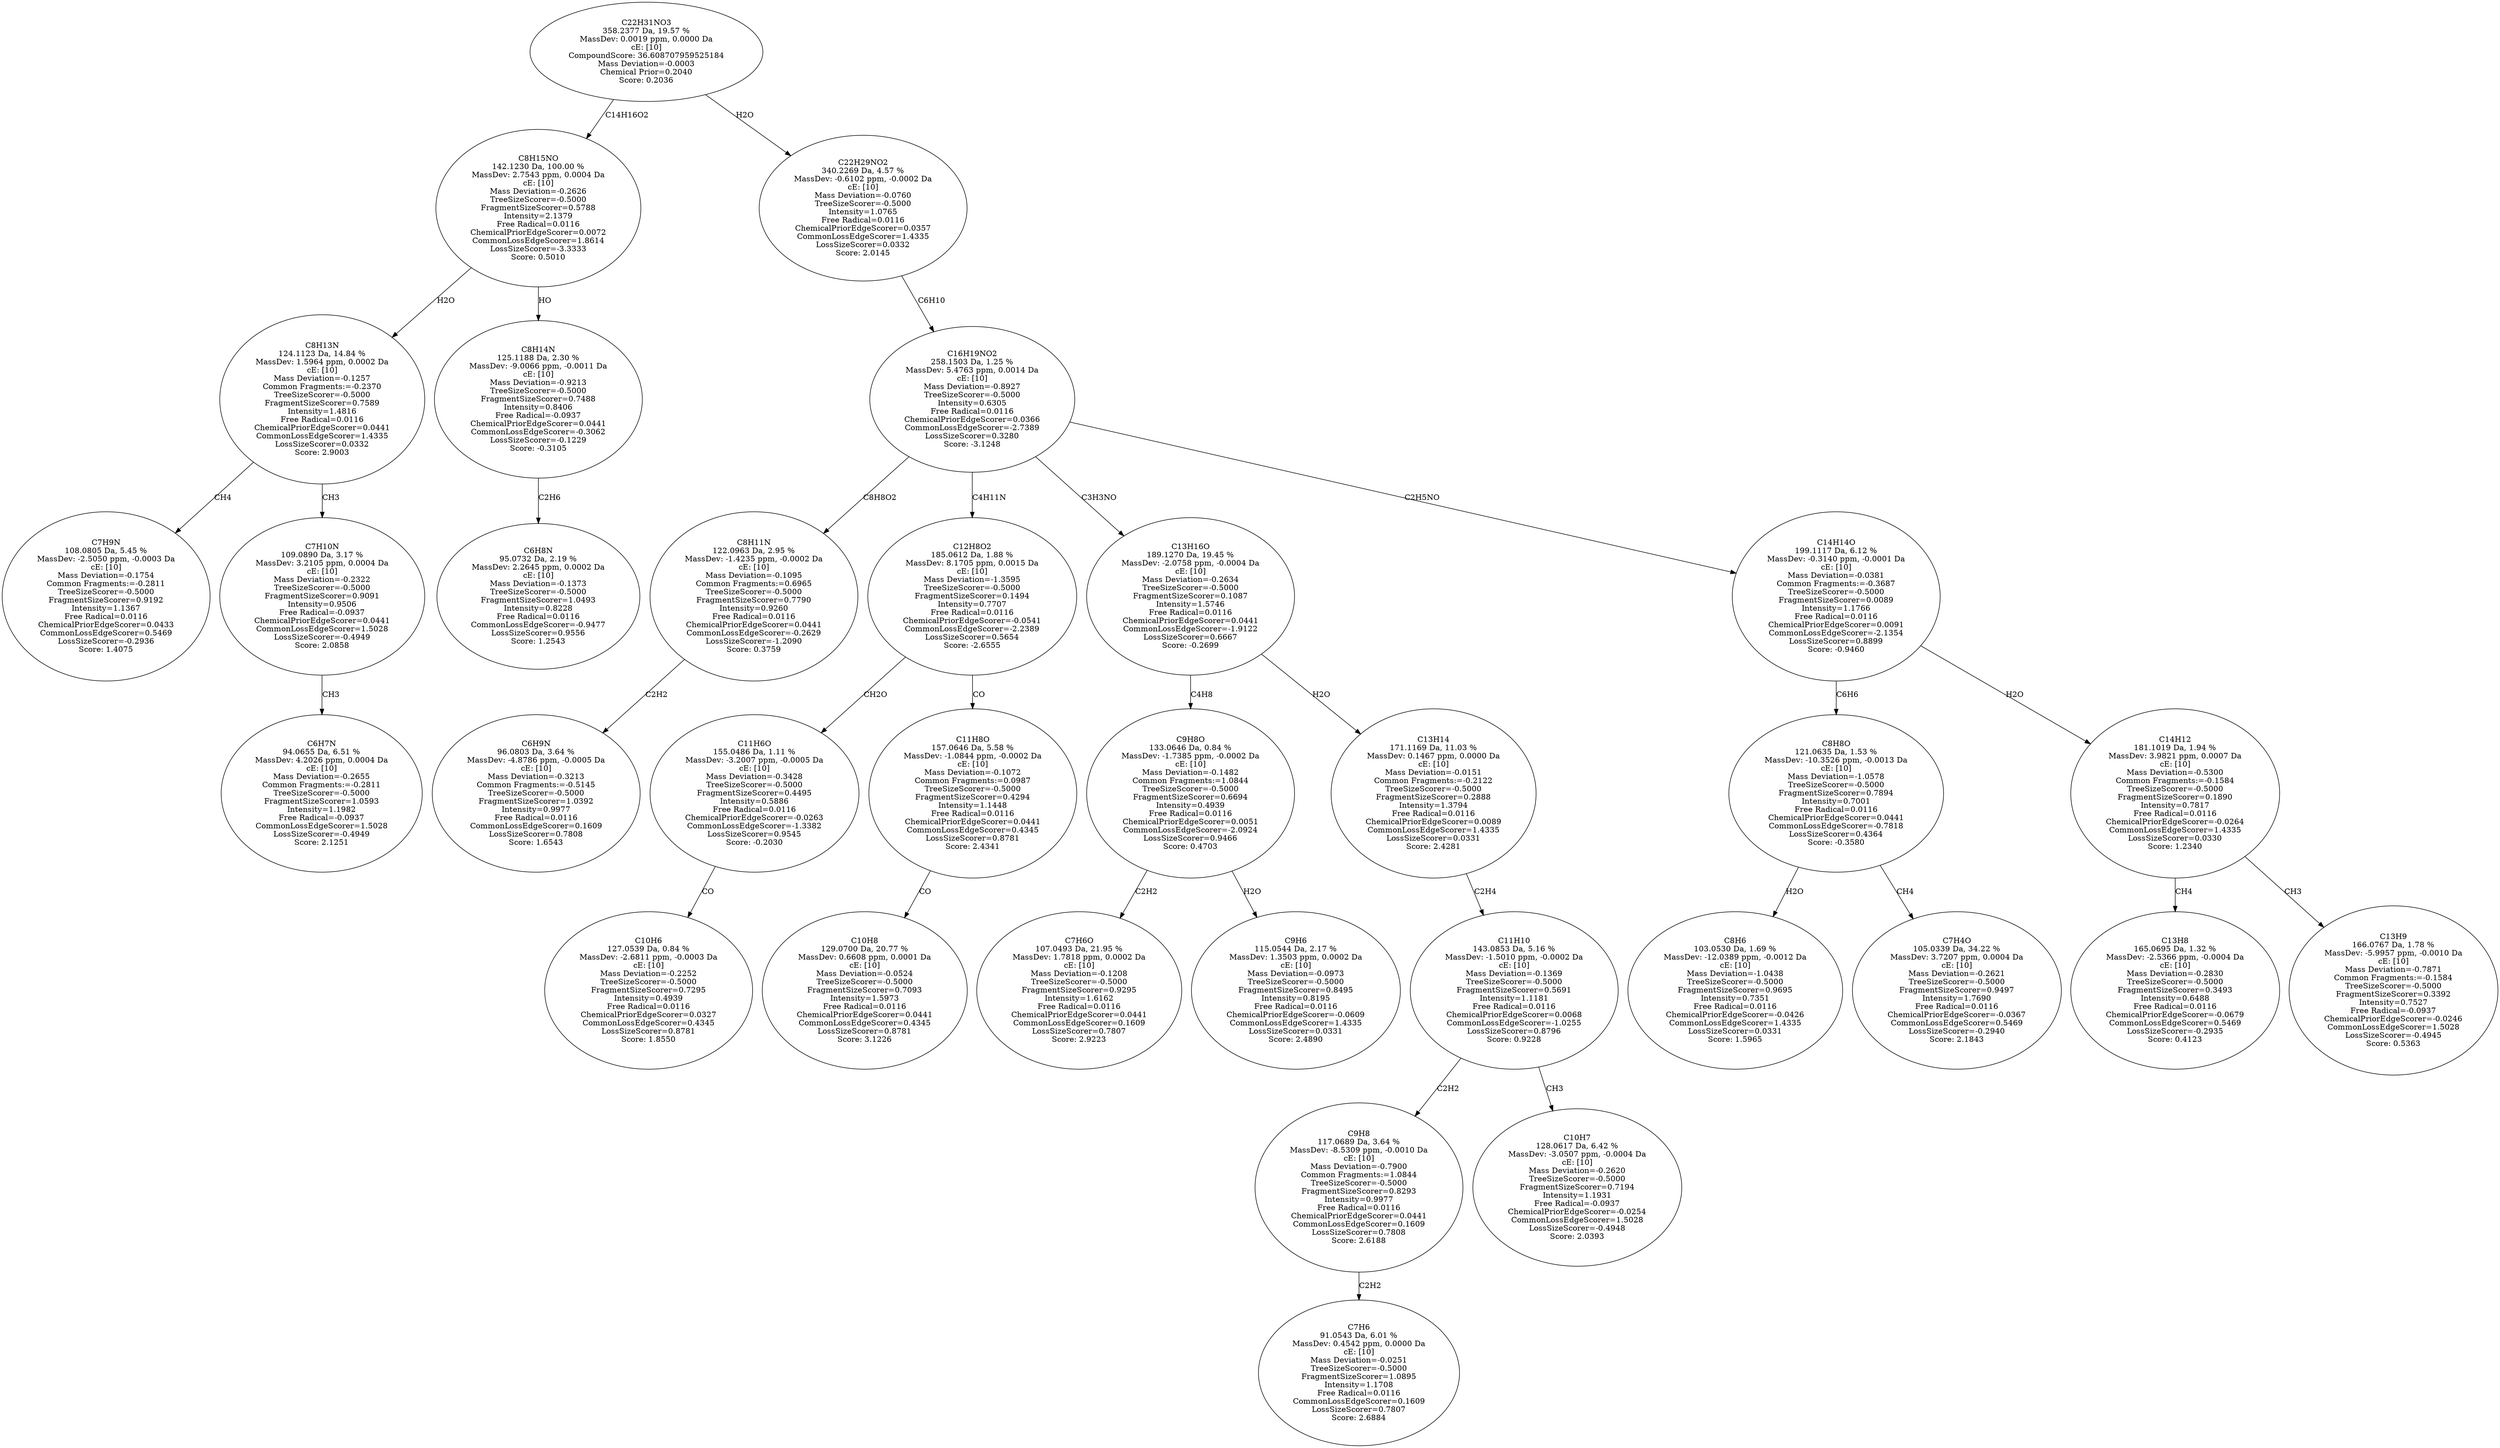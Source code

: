 strict digraph {
v1 [label="C7H9N\n108.0805 Da, 5.45 %\nMassDev: -2.5050 ppm, -0.0003 Da\ncE: [10]\nMass Deviation=-0.1754\nCommon Fragments:=-0.2811\nTreeSizeScorer=-0.5000\nFragmentSizeScorer=0.9192\nIntensity=1.1367\nFree Radical=0.0116\nChemicalPriorEdgeScorer=0.0433\nCommonLossEdgeScorer=0.5469\nLossSizeScorer=-0.2936\nScore: 1.4075"];
v2 [label="C6H7N\n94.0655 Da, 6.51 %\nMassDev: 4.2026 ppm, 0.0004 Da\ncE: [10]\nMass Deviation=-0.2655\nCommon Fragments:=-0.2811\nTreeSizeScorer=-0.5000\nFragmentSizeScorer=1.0593\nIntensity=1.1982\nFree Radical=-0.0937\nCommonLossEdgeScorer=1.5028\nLossSizeScorer=-0.4949\nScore: 2.1251"];
v3 [label="C7H10N\n109.0890 Da, 3.17 %\nMassDev: 3.2105 ppm, 0.0004 Da\ncE: [10]\nMass Deviation=-0.2322\nTreeSizeScorer=-0.5000\nFragmentSizeScorer=0.9091\nIntensity=0.9506\nFree Radical=-0.0937\nChemicalPriorEdgeScorer=0.0441\nCommonLossEdgeScorer=1.5028\nLossSizeScorer=-0.4949\nScore: 2.0858"];
v4 [label="C8H13N\n124.1123 Da, 14.84 %\nMassDev: 1.5964 ppm, 0.0002 Da\ncE: [10]\nMass Deviation=-0.1257\nCommon Fragments:=-0.2370\nTreeSizeScorer=-0.5000\nFragmentSizeScorer=0.7589\nIntensity=1.4816\nFree Radical=0.0116\nChemicalPriorEdgeScorer=0.0441\nCommonLossEdgeScorer=1.4335\nLossSizeScorer=0.0332\nScore: 2.9003"];
v5 [label="C6H8N\n95.0732 Da, 2.19 %\nMassDev: 2.2645 ppm, 0.0002 Da\ncE: [10]\nMass Deviation=-0.1373\nTreeSizeScorer=-0.5000\nFragmentSizeScorer=1.0493\nIntensity=0.8228\nFree Radical=0.0116\nCommonLossEdgeScorer=-0.9477\nLossSizeScorer=0.9556\nScore: 1.2543"];
v6 [label="C8H14N\n125.1188 Da, 2.30 %\nMassDev: -9.0066 ppm, -0.0011 Da\ncE: [10]\nMass Deviation=-0.9213\nTreeSizeScorer=-0.5000\nFragmentSizeScorer=0.7488\nIntensity=0.8406\nFree Radical=-0.0937\nChemicalPriorEdgeScorer=0.0441\nCommonLossEdgeScorer=-0.3062\nLossSizeScorer=-0.1229\nScore: -0.3105"];
v7 [label="C8H15NO\n142.1230 Da, 100.00 %\nMassDev: 2.7543 ppm, 0.0004 Da\ncE: [10]\nMass Deviation=-0.2626\nTreeSizeScorer=-0.5000\nFragmentSizeScorer=0.5788\nIntensity=2.1379\nFree Radical=0.0116\nChemicalPriorEdgeScorer=0.0072\nCommonLossEdgeScorer=1.8614\nLossSizeScorer=-3.3333\nScore: 0.5010"];
v8 [label="C6H9N\n96.0803 Da, 3.64 %\nMassDev: -4.8786 ppm, -0.0005 Da\ncE: [10]\nMass Deviation=-0.3213\nCommon Fragments:=-0.5145\nTreeSizeScorer=-0.5000\nFragmentSizeScorer=1.0392\nIntensity=0.9977\nFree Radical=0.0116\nCommonLossEdgeScorer=0.1609\nLossSizeScorer=0.7808\nScore: 1.6543"];
v9 [label="C8H11N\n122.0963 Da, 2.95 %\nMassDev: -1.4235 ppm, -0.0002 Da\ncE: [10]\nMass Deviation=-0.1095\nCommon Fragments:=0.6965\nTreeSizeScorer=-0.5000\nFragmentSizeScorer=0.7790\nIntensity=0.9260\nFree Radical=0.0116\nChemicalPriorEdgeScorer=0.0441\nCommonLossEdgeScorer=-0.2629\nLossSizeScorer=-1.2090\nScore: 0.3759"];
v10 [label="C10H6\n127.0539 Da, 0.84 %\nMassDev: -2.6811 ppm, -0.0003 Da\ncE: [10]\nMass Deviation=-0.2252\nTreeSizeScorer=-0.5000\nFragmentSizeScorer=0.7295\nIntensity=0.4939\nFree Radical=0.0116\nChemicalPriorEdgeScorer=0.0327\nCommonLossEdgeScorer=0.4345\nLossSizeScorer=0.8781\nScore: 1.8550"];
v11 [label="C11H6O\n155.0486 Da, 1.11 %\nMassDev: -3.2007 ppm, -0.0005 Da\ncE: [10]\nMass Deviation=-0.3428\nTreeSizeScorer=-0.5000\nFragmentSizeScorer=0.4495\nIntensity=0.5886\nFree Radical=0.0116\nChemicalPriorEdgeScorer=-0.0263\nCommonLossEdgeScorer=-1.3382\nLossSizeScorer=0.9545\nScore: -0.2030"];
v12 [label="C10H8\n129.0700 Da, 20.77 %\nMassDev: 0.6608 ppm, 0.0001 Da\ncE: [10]\nMass Deviation=-0.0524\nTreeSizeScorer=-0.5000\nFragmentSizeScorer=0.7093\nIntensity=1.5973\nFree Radical=0.0116\nChemicalPriorEdgeScorer=0.0441\nCommonLossEdgeScorer=0.4345\nLossSizeScorer=0.8781\nScore: 3.1226"];
v13 [label="C11H8O\n157.0646 Da, 5.58 %\nMassDev: -1.0844 ppm, -0.0002 Da\ncE: [10]\nMass Deviation=-0.1072\nCommon Fragments:=0.0987\nTreeSizeScorer=-0.5000\nFragmentSizeScorer=0.4294\nIntensity=1.1448\nFree Radical=0.0116\nChemicalPriorEdgeScorer=0.0441\nCommonLossEdgeScorer=0.4345\nLossSizeScorer=0.8781\nScore: 2.4341"];
v14 [label="C12H8O2\n185.0612 Da, 1.88 %\nMassDev: 8.1705 ppm, 0.0015 Da\ncE: [10]\nMass Deviation=-1.3595\nTreeSizeScorer=-0.5000\nFragmentSizeScorer=0.1494\nIntensity=0.7707\nFree Radical=0.0116\nChemicalPriorEdgeScorer=-0.0541\nCommonLossEdgeScorer=-2.2389\nLossSizeScorer=0.5654\nScore: -2.6555"];
v15 [label="C7H6O\n107.0493 Da, 21.95 %\nMassDev: 1.7818 ppm, 0.0002 Da\ncE: [10]\nMass Deviation=-0.1208\nTreeSizeScorer=-0.5000\nFragmentSizeScorer=0.9295\nIntensity=1.6162\nFree Radical=0.0116\nChemicalPriorEdgeScorer=0.0441\nCommonLossEdgeScorer=0.1609\nLossSizeScorer=0.7807\nScore: 2.9223"];
v16 [label="C9H6\n115.0544 Da, 2.17 %\nMassDev: 1.3503 ppm, 0.0002 Da\ncE: [10]\nMass Deviation=-0.0973\nTreeSizeScorer=-0.5000\nFragmentSizeScorer=0.8495\nIntensity=0.8195\nFree Radical=0.0116\nChemicalPriorEdgeScorer=-0.0609\nCommonLossEdgeScorer=1.4335\nLossSizeScorer=0.0331\nScore: 2.4890"];
v17 [label="C9H8O\n133.0646 Da, 0.84 %\nMassDev: -1.7385 ppm, -0.0002 Da\ncE: [10]\nMass Deviation=-0.1482\nCommon Fragments:=1.0844\nTreeSizeScorer=-0.5000\nFragmentSizeScorer=0.6694\nIntensity=0.4939\nFree Radical=0.0116\nChemicalPriorEdgeScorer=0.0051\nCommonLossEdgeScorer=-2.0924\nLossSizeScorer=0.9466\nScore: 0.4703"];
v18 [label="C7H6\n91.0543 Da, 6.01 %\nMassDev: 0.4542 ppm, 0.0000 Da\ncE: [10]\nMass Deviation=-0.0251\nTreeSizeScorer=-0.5000\nFragmentSizeScorer=1.0895\nIntensity=1.1708\nFree Radical=0.0116\nCommonLossEdgeScorer=0.1609\nLossSizeScorer=0.7807\nScore: 2.6884"];
v19 [label="C9H8\n117.0689 Da, 3.64 %\nMassDev: -8.5309 ppm, -0.0010 Da\ncE: [10]\nMass Deviation=-0.7900\nCommon Fragments:=1.0844\nTreeSizeScorer=-0.5000\nFragmentSizeScorer=0.8293\nIntensity=0.9977\nFree Radical=0.0116\nChemicalPriorEdgeScorer=0.0441\nCommonLossEdgeScorer=0.1609\nLossSizeScorer=0.7808\nScore: 2.6188"];
v20 [label="C10H7\n128.0617 Da, 6.42 %\nMassDev: -3.0507 ppm, -0.0004 Da\ncE: [10]\nMass Deviation=-0.2620\nTreeSizeScorer=-0.5000\nFragmentSizeScorer=0.7194\nIntensity=1.1931\nFree Radical=-0.0937\nChemicalPriorEdgeScorer=-0.0254\nCommonLossEdgeScorer=1.5028\nLossSizeScorer=-0.4948\nScore: 2.0393"];
v21 [label="C11H10\n143.0853 Da, 5.16 %\nMassDev: -1.5010 ppm, -0.0002 Da\ncE: [10]\nMass Deviation=-0.1369\nTreeSizeScorer=-0.5000\nFragmentSizeScorer=0.5691\nIntensity=1.1181\nFree Radical=0.0116\nChemicalPriorEdgeScorer=0.0068\nCommonLossEdgeScorer=-1.0255\nLossSizeScorer=0.8796\nScore: 0.9228"];
v22 [label="C13H14\n171.1169 Da, 11.03 %\nMassDev: 0.1467 ppm, 0.0000 Da\ncE: [10]\nMass Deviation=-0.0151\nCommon Fragments:=-0.2122\nTreeSizeScorer=-0.5000\nFragmentSizeScorer=0.2888\nIntensity=1.3794\nFree Radical=0.0116\nChemicalPriorEdgeScorer=0.0089\nCommonLossEdgeScorer=1.4335\nLossSizeScorer=0.0331\nScore: 2.4281"];
v23 [label="C13H16O\n189.1270 Da, 19.45 %\nMassDev: -2.0758 ppm, -0.0004 Da\ncE: [10]\nMass Deviation=-0.2634\nTreeSizeScorer=-0.5000\nFragmentSizeScorer=0.1087\nIntensity=1.5746\nFree Radical=0.0116\nChemicalPriorEdgeScorer=0.0441\nCommonLossEdgeScorer=-1.9122\nLossSizeScorer=0.6667\nScore: -0.2699"];
v24 [label="C8H6\n103.0530 Da, 1.69 %\nMassDev: -12.0389 ppm, -0.0012 Da\ncE: [10]\nMass Deviation=-1.0438\nTreeSizeScorer=-0.5000\nFragmentSizeScorer=0.9695\nIntensity=0.7351\nFree Radical=0.0116\nChemicalPriorEdgeScorer=-0.0426\nCommonLossEdgeScorer=1.4335\nLossSizeScorer=0.0331\nScore: 1.5965"];
v25 [label="C7H4O\n105.0339 Da, 34.22 %\nMassDev: 3.7207 ppm, 0.0004 Da\ncE: [10]\nMass Deviation=-0.2621\nTreeSizeScorer=-0.5000\nFragmentSizeScorer=0.9497\nIntensity=1.7690\nFree Radical=0.0116\nChemicalPriorEdgeScorer=-0.0367\nCommonLossEdgeScorer=0.5469\nLossSizeScorer=-0.2940\nScore: 2.1843"];
v26 [label="C8H8O\n121.0635 Da, 1.53 %\nMassDev: -10.3526 ppm, -0.0013 Da\ncE: [10]\nMass Deviation=-1.0578\nTreeSizeScorer=-0.5000\nFragmentSizeScorer=0.7894\nIntensity=0.7001\nFree Radical=0.0116\nChemicalPriorEdgeScorer=0.0441\nCommonLossEdgeScorer=-0.7818\nLossSizeScorer=0.4364\nScore: -0.3580"];
v27 [label="C13H8\n165.0695 Da, 1.32 %\nMassDev: -2.5366 ppm, -0.0004 Da\ncE: [10]\nMass Deviation=-0.2830\nTreeSizeScorer=-0.5000\nFragmentSizeScorer=0.3493\nIntensity=0.6488\nFree Radical=0.0116\nChemicalPriorEdgeScorer=-0.0679\nCommonLossEdgeScorer=0.5469\nLossSizeScorer=-0.2935\nScore: 0.4123"];
v28 [label="C13H9\n166.0767 Da, 1.78 %\nMassDev: -5.9957 ppm, -0.0010 Da\ncE: [10]\nMass Deviation=-0.7871\nCommon Fragments:=-0.1584\nTreeSizeScorer=-0.5000\nFragmentSizeScorer=0.3392\nIntensity=0.7527\nFree Radical=-0.0937\nChemicalPriorEdgeScorer=-0.0246\nCommonLossEdgeScorer=1.5028\nLossSizeScorer=-0.4945\nScore: 0.5363"];
v29 [label="C14H12\n181.1019 Da, 1.94 %\nMassDev: 3.9821 ppm, 0.0007 Da\ncE: [10]\nMass Deviation=-0.5300\nCommon Fragments:=-0.1584\nTreeSizeScorer=-0.5000\nFragmentSizeScorer=0.1890\nIntensity=0.7817\nFree Radical=0.0116\nChemicalPriorEdgeScorer=-0.0264\nCommonLossEdgeScorer=1.4335\nLossSizeScorer=0.0330\nScore: 1.2340"];
v30 [label="C14H14O\n199.1117 Da, 6.12 %\nMassDev: -0.3140 ppm, -0.0001 Da\ncE: [10]\nMass Deviation=-0.0381\nCommon Fragments:=-0.3687\nTreeSizeScorer=-0.5000\nFragmentSizeScorer=0.0089\nIntensity=1.1766\nFree Radical=0.0116\nChemicalPriorEdgeScorer=0.0091\nCommonLossEdgeScorer=-2.1354\nLossSizeScorer=0.8899\nScore: -0.9460"];
v31 [label="C16H19NO2\n258.1503 Da, 1.25 %\nMassDev: 5.4763 ppm, 0.0014 Da\ncE: [10]\nMass Deviation=-0.8927\nTreeSizeScorer=-0.5000\nIntensity=0.6305\nFree Radical=0.0116\nChemicalPriorEdgeScorer=0.0366\nCommonLossEdgeScorer=-2.7389\nLossSizeScorer=0.3280\nScore: -3.1248"];
v32 [label="C22H29NO2\n340.2269 Da, 4.57 %\nMassDev: -0.6102 ppm, -0.0002 Da\ncE: [10]\nMass Deviation=-0.0760\nTreeSizeScorer=-0.5000\nIntensity=1.0765\nFree Radical=0.0116\nChemicalPriorEdgeScorer=0.0357\nCommonLossEdgeScorer=1.4335\nLossSizeScorer=0.0332\nScore: 2.0145"];
v33 [label="C22H31NO3\n358.2377 Da, 19.57 %\nMassDev: 0.0019 ppm, 0.0000 Da\ncE: [10]\nCompoundScore: 36.608707959525184\nMass Deviation=-0.0003\nChemical Prior=0.2040\nScore: 0.2036"];
v4 -> v1 [label="CH4"];
v3 -> v2 [label="CH3"];
v4 -> v3 [label="CH3"];
v7 -> v4 [label="H2O"];
v6 -> v5 [label="C2H6"];
v7 -> v6 [label="HO"];
v33 -> v7 [label="C14H16O2"];
v9 -> v8 [label="C2H2"];
v31 -> v9 [label="C8H8O2"];
v11 -> v10 [label="CO"];
v14 -> v11 [label="CH2O"];
v13 -> v12 [label="CO"];
v14 -> v13 [label="CO"];
v31 -> v14 [label="C4H11N"];
v17 -> v15 [label="C2H2"];
v17 -> v16 [label="H2O"];
v23 -> v17 [label="C4H8"];
v19 -> v18 [label="C2H2"];
v21 -> v19 [label="C2H2"];
v21 -> v20 [label="CH3"];
v22 -> v21 [label="C2H4"];
v23 -> v22 [label="H2O"];
v31 -> v23 [label="C3H3NO"];
v26 -> v24 [label="H2O"];
v26 -> v25 [label="CH4"];
v30 -> v26 [label="C6H6"];
v29 -> v27 [label="CH4"];
v29 -> v28 [label="CH3"];
v30 -> v29 [label="H2O"];
v31 -> v30 [label="C2H5NO"];
v32 -> v31 [label="C6H10"];
v33 -> v32 [label="H2O"];
}